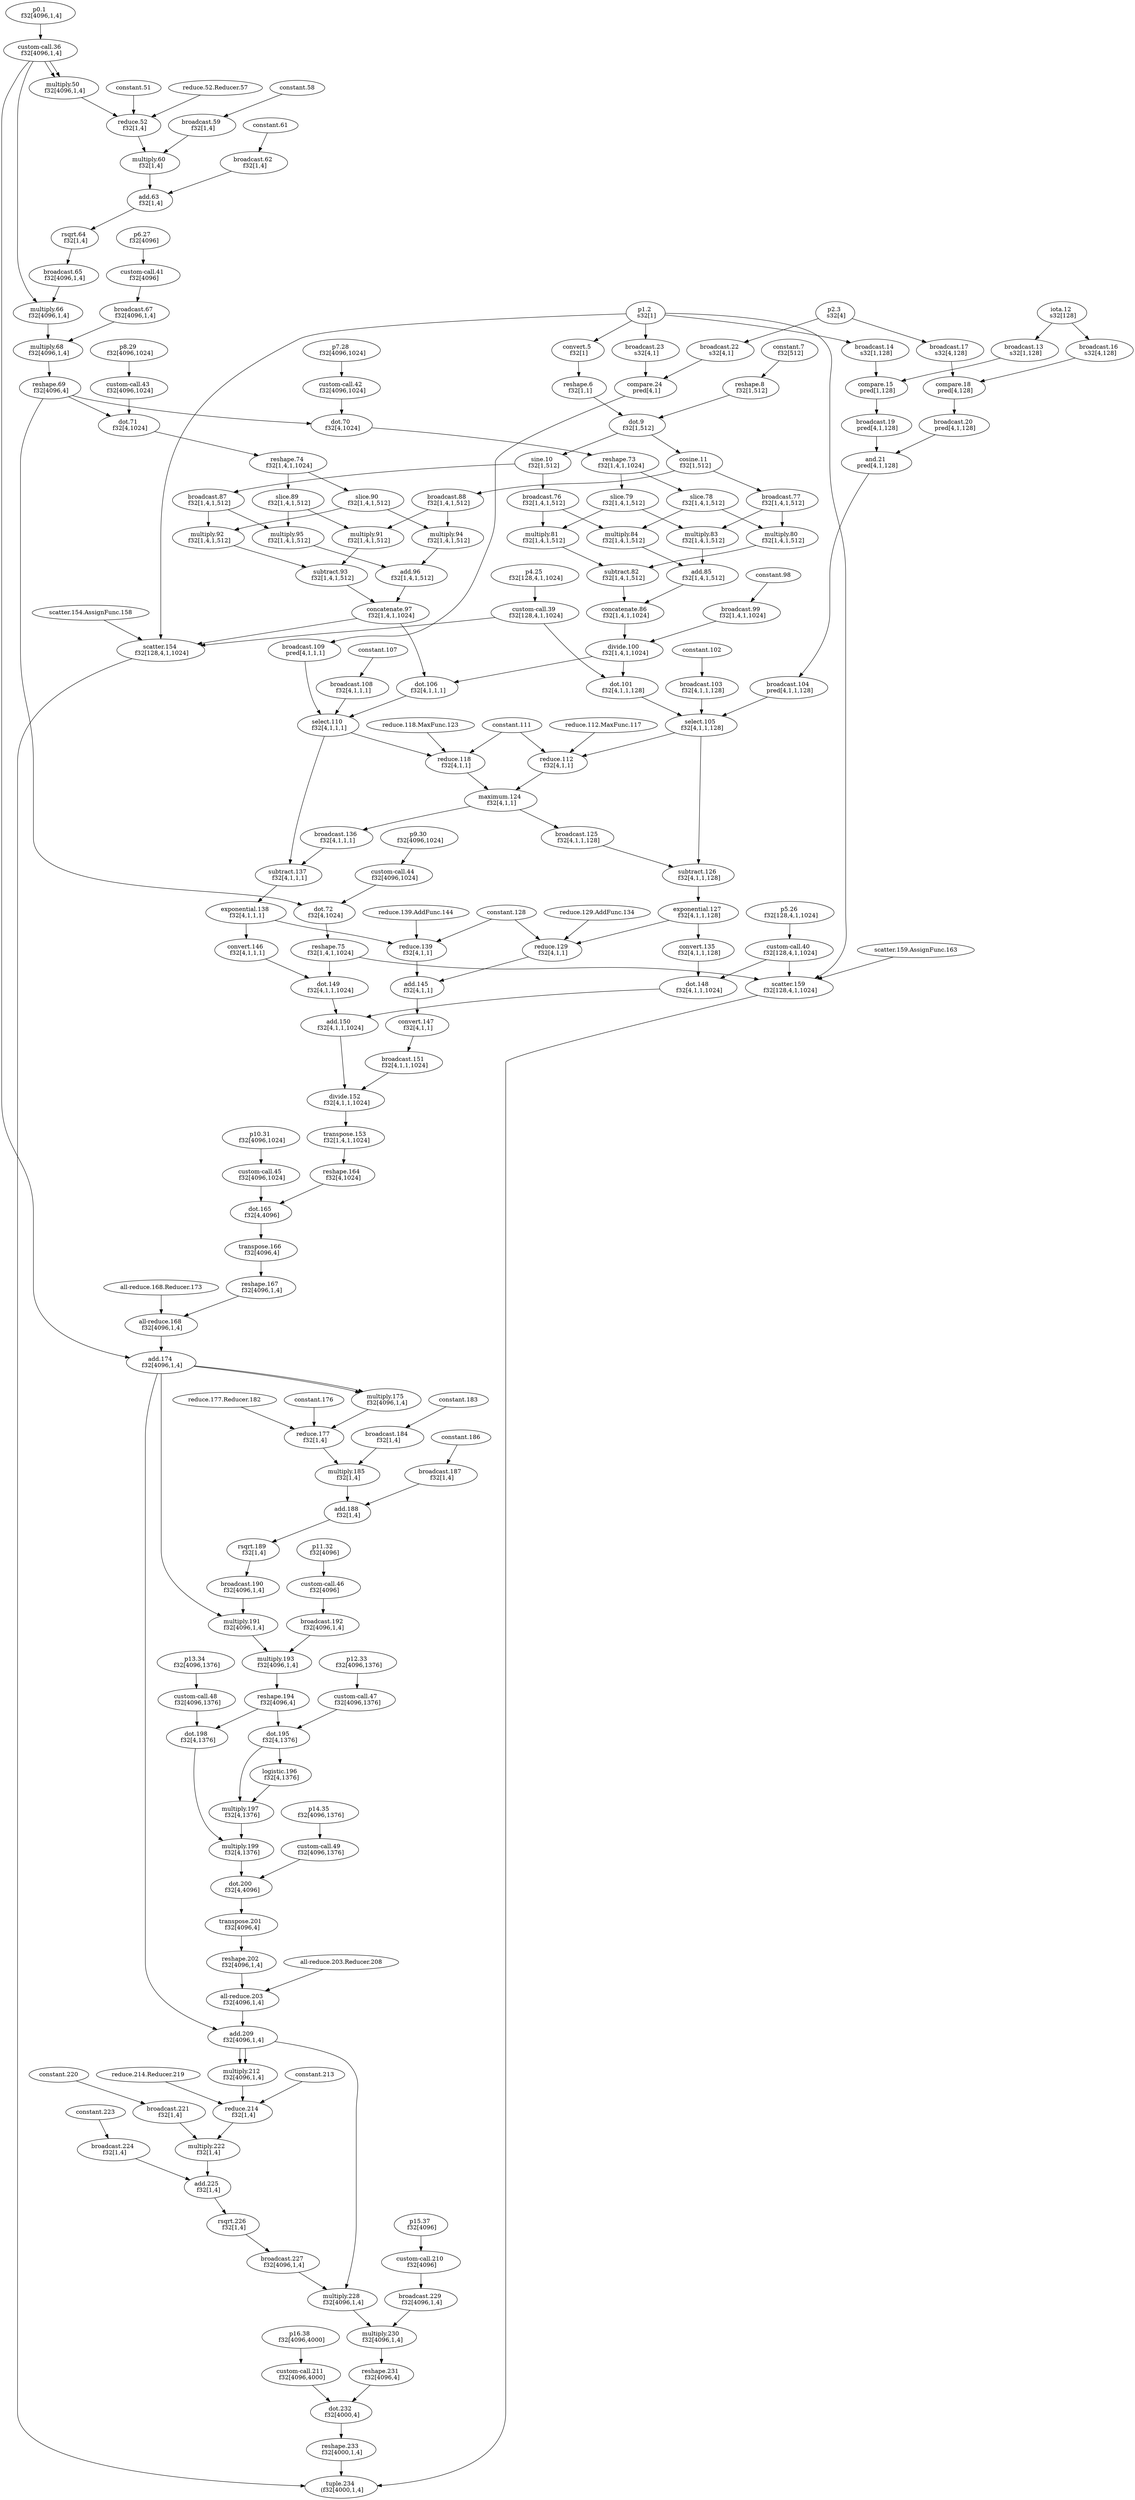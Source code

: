 digraph HloModule {
	"p16.38" [label="p16.38 \n f32[4096,4000]"];
	"custom-call.211" [label="custom-call.211 \n f32[4096,4000]"];
	"iota.12" [label="iota.12 \n s32[128]"];
	"broadcast.13" [label="broadcast.13 \n s32[1,128]"];
	"p1.2" [label="p1.2 \n s32[1]"];
	"broadcast.14" [label="broadcast.14 \n s32[1,128]"];
	"compare.15" [label="compare.15 \n pred[1,128]"];
	"broadcast.19" [label="broadcast.19 \n pred[4,1,128]"];
	"broadcast.16" [label="broadcast.16 \n s32[4,128]"];
	"p2.3" [label="p2.3 \n s32[4]"];
	"broadcast.17" [label="broadcast.17 \n s32[4,128]"];
	"compare.18" [label="compare.18 \n pred[4,128]"];
	"broadcast.20" [label="broadcast.20 \n pred[4,1,128]"];
	"and.21" [label="and.21 \n pred[4,1,128]"];
	"broadcast.104" [label="broadcast.104 \n pred[4,1,1,128]"];
	"convert.5" [label="convert.5 \n f32[1]"];
	"reshape.6" [label="reshape.6 \n f32[1,1]"];
	"constant.7" [label="constant.7 \n f32[512]"];
	"reshape.8" [label="reshape.8 \n f32[1,512]"];
	"dot.9" [label="dot.9 \n f32[1,512]"];
	"cosine.11" [label="cosine.11 \n f32[1,512]"];
	"broadcast.77" [label="broadcast.77 \n f32[1,4,1,512]"];
	"p0.1" [label="p0.1 \n f32[4096,1,4]"];
	"custom-call.36" [label="custom-call.36 \n f32[4096,1,4]"];
	"multiply.50" [label="multiply.50 \n f32[4096,1,4]"];
	"reduce.52" [label="reduce.52 \n f32[1,4]"];
	"broadcast.59" [label="broadcast.59 \n f32[1,4]"];
	"multiply.60" [label="multiply.60 \n f32[1,4]"];
	"broadcast.62" [label="broadcast.62 \n f32[1,4]"];
	"add.63" [label="add.63 \n f32[1,4]"];
	"rsqrt.64" [label="rsqrt.64 \n f32[1,4]"];
	"broadcast.65" [label="broadcast.65 \n f32[4096,1,4]"];
	"multiply.66" [label="multiply.66 \n f32[4096,1,4]"];
	"p6.27" [label="p6.27 \n f32[4096]"];
	"custom-call.41" [label="custom-call.41 \n f32[4096]"];
	"broadcast.67" [label="broadcast.67 \n f32[4096,1,4]"];
	"multiply.68" [label="multiply.68 \n f32[4096,1,4]"];
	"reshape.69" [label="reshape.69 \n f32[4096,4]"];
	"p7.28" [label="p7.28 \n f32[4096,1024]"];
	"custom-call.42" [label="custom-call.42 \n f32[4096,1024]"];
	"dot.70" [label="dot.70 \n f32[4,1024]"];
	"reshape.73" [label="reshape.73 \n f32[1,4,1,1024]"];
	"slice.78" [label="slice.78 \n f32[1,4,1,512]"];
	"multiply.80" [label="multiply.80 \n f32[1,4,1,512]"];
	"sine.10" [label="sine.10 \n f32[1,512]"];
	"broadcast.76" [label="broadcast.76 \n f32[1,4,1,512]"];
	"slice.79" [label="slice.79 \n f32[1,4,1,512]"];
	"multiply.81" [label="multiply.81 \n f32[1,4,1,512]"];
	"subtract.82" [label="subtract.82 \n f32[1,4,1,512]"];
	"multiply.83" [label="multiply.83 \n f32[1,4,1,512]"];
	"multiply.84" [label="multiply.84 \n f32[1,4,1,512]"];
	"add.85" [label="add.85 \n f32[1,4,1,512]"];
	"concatenate.86" [label="concatenate.86 \n f32[1,4,1,1024]"];
	"broadcast.99" [label="broadcast.99 \n f32[1,4,1,1024]"];
	"divide.100" [label="divide.100 \n f32[1,4,1,1024]"];
	"p4.25" [label="p4.25 \n f32[128,4,1,1024]"];
	"custom-call.39" [label="custom-call.39 \n f32[128,4,1,1024]"];
	"dot.101" [label="dot.101 \n f32[4,1,1,128]"];
	"broadcast.103" [label="broadcast.103 \n f32[4,1,1,128]"];
	"select.105" [label="select.105 \n f32[4,1,1,128]"];
	"reduce.112" [label="reduce.112 \n f32[4,1,1]"];
	"broadcast.23" [label="broadcast.23 \n s32[4,1]"];
	"broadcast.22" [label="broadcast.22 \n s32[4,1]"];
	"compare.24" [label="compare.24 \n pred[4,1]"];
	"broadcast.109" [label="broadcast.109 \n pred[4,1,1,1]"];
	"broadcast.88" [label="broadcast.88 \n f32[1,4,1,512]"];
	"p8.29" [label="p8.29 \n f32[4096,1024]"];
	"custom-call.43" [label="custom-call.43 \n f32[4096,1024]"];
	"dot.71" [label="dot.71 \n f32[4,1024]"];
	"reshape.74" [label="reshape.74 \n f32[1,4,1,1024]"];
	"slice.89" [label="slice.89 \n f32[1,4,1,512]"];
	"multiply.91" [label="multiply.91 \n f32[1,4,1,512]"];
	"broadcast.87" [label="broadcast.87 \n f32[1,4,1,512]"];
	"slice.90" [label="slice.90 \n f32[1,4,1,512]"];
	"multiply.92" [label="multiply.92 \n f32[1,4,1,512]"];
	"subtract.93" [label="subtract.93 \n f32[1,4,1,512]"];
	"multiply.94" [label="multiply.94 \n f32[1,4,1,512]"];
	"multiply.95" [label="multiply.95 \n f32[1,4,1,512]"];
	"add.96" [label="add.96 \n f32[1,4,1,512]"];
	"concatenate.97" [label="concatenate.97 \n f32[1,4,1,1024]"];
	"dot.106" [label="dot.106 \n f32[4,1,1,1]"];
	"broadcast.108" [label="broadcast.108 \n f32[4,1,1,1]"];
	"select.110" [label="select.110 \n f32[4,1,1,1]"];
	"reduce.118" [label="reduce.118 \n f32[4,1,1]"];
	"maximum.124" [label="maximum.124 \n f32[4,1,1]"];
	"broadcast.125" [label="broadcast.125 \n f32[4,1,1,128]"];
	"subtract.126" [label="subtract.126 \n f32[4,1,1,128]"];
	"exponential.127" [label="exponential.127 \n f32[4,1,1,128]"];
	"convert.135" [label="convert.135 \n f32[4,1,1,128]"];
	"p5.26" [label="p5.26 \n f32[128,4,1,1024]"];
	"custom-call.40" [label="custom-call.40 \n f32[128,4,1,1024]"];
	"dot.148" [label="dot.148 \n f32[4,1,1,1024]"];
	"broadcast.136" [label="broadcast.136 \n f32[4,1,1,1]"];
	"subtract.137" [label="subtract.137 \n f32[4,1,1,1]"];
	"exponential.138" [label="exponential.138 \n f32[4,1,1,1]"];
	"convert.146" [label="convert.146 \n f32[4,1,1,1]"];
	"p9.30" [label="p9.30 \n f32[4096,1024]"];
	"custom-call.44" [label="custom-call.44 \n f32[4096,1024]"];
	"dot.72" [label="dot.72 \n f32[4,1024]"];
	"reshape.75" [label="reshape.75 \n f32[1,4,1,1024]"];
	"dot.149" [label="dot.149 \n f32[4,1,1,1024]"];
	"add.150" [label="add.150 \n f32[4,1,1,1024]"];
	"reduce.129" [label="reduce.129 \n f32[4,1,1]"];
	"reduce.139" [label="reduce.139 \n f32[4,1,1]"];
	"add.145" [label="add.145 \n f32[4,1,1]"];
	"convert.147" [label="convert.147 \n f32[4,1,1]"];
	"broadcast.151" [label="broadcast.151 \n f32[4,1,1,1024]"];
	"divide.152" [label="divide.152 \n f32[4,1,1,1024]"];
	"transpose.153" [label="transpose.153 \n f32[1,4,1,1024]"];
	"reshape.164" [label="reshape.164 \n f32[4,1024]"];
	"p10.31" [label="p10.31 \n f32[4096,1024]"];
	"custom-call.45" [label="custom-call.45 \n f32[4096,1024]"];
	"dot.165" [label="dot.165 \n f32[4,4096]"];
	"transpose.166" [label="transpose.166 \n f32[4096,4]"];
	"reshape.167" [label="reshape.167 \n f32[4096,1,4]"];
	"all-reduce.168" [label="all-reduce.168 \n f32[4096,1,4]"];
	"add.174" [label="add.174 \n f32[4096,1,4]"];
	"multiply.175" [label="multiply.175 \n f32[4096,1,4]"];
	"reduce.177" [label="reduce.177 \n f32[1,4]"];
	"broadcast.184" [label="broadcast.184 \n f32[1,4]"];
	"multiply.185" [label="multiply.185 \n f32[1,4]"];
	"broadcast.187" [label="broadcast.187 \n f32[1,4]"];
	"add.188" [label="add.188 \n f32[1,4]"];
	"rsqrt.189" [label="rsqrt.189 \n f32[1,4]"];
	"broadcast.190" [label="broadcast.190 \n f32[4096,1,4]"];
	"multiply.191" [label="multiply.191 \n f32[4096,1,4]"];
	"p11.32" [label="p11.32 \n f32[4096]"];
	"custom-call.46" [label="custom-call.46 \n f32[4096]"];
	"broadcast.192" [label="broadcast.192 \n f32[4096,1,4]"];
	"multiply.193" [label="multiply.193 \n f32[4096,1,4]"];
	"reshape.194" [label="reshape.194 \n f32[4096,4]"];
	"p12.33" [label="p12.33 \n f32[4096,1376]"];
	"custom-call.47" [label="custom-call.47 \n f32[4096,1376]"];
	"dot.195" [label="dot.195 \n f32[4,1376]"];
	"logistic.196" [label="logistic.196 \n f32[4,1376]"];
	"multiply.197" [label="multiply.197 \n f32[4,1376]"];
	"p13.34" [label="p13.34 \n f32[4096,1376]"];
	"custom-call.48" [label="custom-call.48 \n f32[4096,1376]"];
	"dot.198" [label="dot.198 \n f32[4,1376]"];
	"multiply.199" [label="multiply.199 \n f32[4,1376]"];
	"p14.35" [label="p14.35 \n f32[4096,1376]"];
	"custom-call.49" [label="custom-call.49 \n f32[4096,1376]"];
	"dot.200" [label="dot.200 \n f32[4,4096]"];
	"transpose.201" [label="transpose.201 \n f32[4096,4]"];
	"reshape.202" [label="reshape.202 \n f32[4096,1,4]"];
	"all-reduce.203" [label="all-reduce.203 \n f32[4096,1,4]"];
	"add.209" [label="add.209 \n f32[4096,1,4]"];
	"multiply.212" [label="multiply.212 \n f32[4096,1,4]"];
	"reduce.214" [label="reduce.214 \n f32[1,4]"];
	"broadcast.221" [label="broadcast.221 \n f32[1,4]"];
	"multiply.222" [label="multiply.222 \n f32[1,4]"];
	"broadcast.224" [label="broadcast.224 \n f32[1,4]"];
	"add.225" [label="add.225 \n f32[1,4]"];
	"rsqrt.226" [label="rsqrt.226 \n f32[1,4]"];
	"broadcast.227" [label="broadcast.227 \n f32[4096,1,4]"];
	"multiply.228" [label="multiply.228 \n f32[4096,1,4]"];
	"p15.37" [label="p15.37 \n f32[4096]"];
	"custom-call.210" [label="custom-call.210 \n f32[4096]"];
	"broadcast.229" [label="broadcast.229 \n f32[4096,1,4]"];
	"multiply.230" [label="multiply.230 \n f32[4096,1,4]"];
	"reshape.231" [label="reshape.231 \n f32[4096,4]"];
	"dot.232" [label="dot.232 \n f32[4000,4]"];
	"reshape.233" [label="reshape.233 \n f32[4000,1,4]"];
	"scatter.154" [label="scatter.154 \n f32[128,4,1,1024]"];
	"scatter.159" [label="scatter.159 \n f32[128,4,1,1024]"];
	"tuple.234" [label="tuple.234 \n (f32[4000,1,4]"]; 
 	"p16.38" -> "custom-call.211";
	"iota.12" -> "broadcast.13";
	"p1.2" -> "broadcast.14";
	"broadcast.13" -> "compare.15";
	"broadcast.14" -> "compare.15";
	"compare.15" -> "broadcast.19";
	"iota.12" -> "broadcast.16";
	"p2.3" -> "broadcast.17";
	"broadcast.16" -> "compare.18";
	"broadcast.17" -> "compare.18";
	"compare.18" -> "broadcast.20";
	"broadcast.19" -> "and.21";
	"broadcast.20" -> "and.21";
	"and.21" -> "broadcast.104";
	"p1.2" -> "convert.5";
	"convert.5" -> "reshape.6";
	"constant.7" -> "reshape.8";
	"reshape.6" -> "dot.9";
	"reshape.8" -> "dot.9";
	"dot.9" -> "cosine.11";
	"cosine.11" -> "broadcast.77";
	"p0.1" -> "custom-call.36";
	"custom-call.36" -> "multiply.50";
	"custom-call.36" -> "multiply.50";
	"multiply.50" -> "reduce.52";
	"constant.51" -> "reduce.52";
	"reduce.52.Reducer.57" -> "reduce.52";
	"constant.58" -> "broadcast.59";
	"reduce.52" -> "multiply.60";
	"broadcast.59" -> "multiply.60";
	"constant.61" -> "broadcast.62";
	"multiply.60" -> "add.63";
	"broadcast.62" -> "add.63";
	"add.63" -> "rsqrt.64";
	"rsqrt.64" -> "broadcast.65";
	"custom-call.36" -> "multiply.66";
	"broadcast.65" -> "multiply.66";
	"p6.27" -> "custom-call.41";
	"custom-call.41" -> "broadcast.67";
	"multiply.66" -> "multiply.68";
	"broadcast.67" -> "multiply.68";
	"multiply.68" -> "reshape.69";
	"p7.28" -> "custom-call.42";
	"reshape.69" -> "dot.70";
	"custom-call.42" -> "dot.70";
	"dot.70" -> "reshape.73";
	"reshape.73" -> "slice.78";
	"broadcast.77" -> "multiply.80";
	"slice.78" -> "multiply.80";
	"dot.9" -> "sine.10";
	"sine.10" -> "broadcast.76";
	"reshape.73" -> "slice.79";
	"broadcast.76" -> "multiply.81";
	"slice.79" -> "multiply.81";
	"multiply.80" -> "subtract.82";
	"multiply.81" -> "subtract.82";
	"broadcast.77" -> "multiply.83";
	"slice.79" -> "multiply.83";
	"broadcast.76" -> "multiply.84";
	"slice.78" -> "multiply.84";
	"multiply.83" -> "add.85";
	"multiply.84" -> "add.85";
	"subtract.82" -> "concatenate.86";
	"add.85" -> "concatenate.86";
	"constant.98" -> "broadcast.99";
	"concatenate.86" -> "divide.100";
	"broadcast.99" -> "divide.100";
	"p4.25" -> "custom-call.39";
	"divide.100" -> "dot.101";
	"custom-call.39" -> "dot.101";
	"constant.102" -> "broadcast.103";
	"broadcast.104" -> "select.105";
	"dot.101" -> "select.105";
	"broadcast.103" -> "select.105";
	"select.105" -> "reduce.112";
	"constant.111" -> "reduce.112";
	"reduce.112.MaxFunc.117" -> "reduce.112";
	"p1.2" -> "broadcast.23";
	"p2.3" -> "broadcast.22";
	"broadcast.23" -> "compare.24";
	"broadcast.22" -> "compare.24";
	"compare.24" -> "broadcast.109";
	"cosine.11" -> "broadcast.88";
	"p8.29" -> "custom-call.43";
	"reshape.69" -> "dot.71";
	"custom-call.43" -> "dot.71";
	"dot.71" -> "reshape.74";
	"reshape.74" -> "slice.89";
	"broadcast.88" -> "multiply.91";
	"slice.89" -> "multiply.91";
	"sine.10" -> "broadcast.87";
	"reshape.74" -> "slice.90";
	"broadcast.87" -> "multiply.92";
	"slice.90" -> "multiply.92";
	"multiply.91" -> "subtract.93";
	"multiply.92" -> "subtract.93";
	"broadcast.88" -> "multiply.94";
	"slice.90" -> "multiply.94";
	"broadcast.87" -> "multiply.95";
	"slice.89" -> "multiply.95";
	"multiply.94" -> "add.96";
	"multiply.95" -> "add.96";
	"subtract.93" -> "concatenate.97";
	"add.96" -> "concatenate.97";
	"divide.100" -> "dot.106";
	"concatenate.97" -> "dot.106";
	"constant.107" -> "broadcast.108";
	"broadcast.109" -> "select.110";
	"dot.106" -> "select.110";
	"broadcast.108" -> "select.110";
	"select.110" -> "reduce.118";
	"constant.111" -> "reduce.118";
	"reduce.118.MaxFunc.123" -> "reduce.118";
	"reduce.112" -> "maximum.124";
	"reduce.118" -> "maximum.124";
	"maximum.124" -> "broadcast.125";
	"select.105" -> "subtract.126";
	"broadcast.125" -> "subtract.126";
	"subtract.126" -> "exponential.127";
	"exponential.127" -> "convert.135";
	"p5.26" -> "custom-call.40";
	"convert.135" -> "dot.148";
	"custom-call.40" -> "dot.148";
	"maximum.124" -> "broadcast.136";
	"select.110" -> "subtract.137";
	"broadcast.136" -> "subtract.137";
	"subtract.137" -> "exponential.138";
	"exponential.138" -> "convert.146";
	"p9.30" -> "custom-call.44";
	"reshape.69" -> "dot.72";
	"custom-call.44" -> "dot.72";
	"dot.72" -> "reshape.75";
	"convert.146" -> "dot.149";
	"reshape.75" -> "dot.149";
	"dot.148" -> "add.150";
	"dot.149" -> "add.150";
	"exponential.127" -> "reduce.129";
	"constant.128" -> "reduce.129";
	"reduce.129.AddFunc.134" -> "reduce.129";
	"exponential.138" -> "reduce.139";
	"constant.128" -> "reduce.139";
	"reduce.139.AddFunc.144" -> "reduce.139";
	"reduce.129" -> "add.145";
	"reduce.139" -> "add.145";
	"add.145" -> "convert.147";
	"convert.147" -> "broadcast.151";
	"add.150" -> "divide.152";
	"broadcast.151" -> "divide.152";
	"divide.152" -> "transpose.153";
	"transpose.153" -> "reshape.164";
	"p10.31" -> "custom-call.45";
	"reshape.164" -> "dot.165";
	"custom-call.45" -> "dot.165";
	"dot.165" -> "transpose.166";
	"transpose.166" -> "reshape.167";
	"reshape.167" -> "all-reduce.168";
	"all-reduce.168.Reducer.173" -> "all-reduce.168";
	"all-reduce.168" -> "add.174";
	"custom-call.36" -> "add.174";
	"add.174" -> "multiply.175";
	"add.174" -> "multiply.175";
	"multiply.175" -> "reduce.177";
	"constant.176" -> "reduce.177";
	"reduce.177.Reducer.182" -> "reduce.177";
	"constant.183" -> "broadcast.184";
	"reduce.177" -> "multiply.185";
	"broadcast.184" -> "multiply.185";
	"constant.186" -> "broadcast.187";
	"multiply.185" -> "add.188";
	"broadcast.187" -> "add.188";
	"add.188" -> "rsqrt.189";
	"rsqrt.189" -> "broadcast.190";
	"add.174" -> "multiply.191";
	"broadcast.190" -> "multiply.191";
	"p11.32" -> "custom-call.46";
	"custom-call.46" -> "broadcast.192";
	"multiply.191" -> "multiply.193";
	"broadcast.192" -> "multiply.193";
	"multiply.193" -> "reshape.194";
	"p12.33" -> "custom-call.47";
	"reshape.194" -> "dot.195";
	"custom-call.47" -> "dot.195";
	"dot.195" -> "logistic.196";
	"dot.195" -> "multiply.197";
	"logistic.196" -> "multiply.197";
	"p13.34" -> "custom-call.48";
	"reshape.194" -> "dot.198";
	"custom-call.48" -> "dot.198";
	"multiply.197" -> "multiply.199";
	"dot.198" -> "multiply.199";
	"p14.35" -> "custom-call.49";
	"multiply.199" -> "dot.200";
	"custom-call.49" -> "dot.200";
	"dot.200" -> "transpose.201";
	"transpose.201" -> "reshape.202";
	"reshape.202" -> "all-reduce.203";
	"all-reduce.203.Reducer.208" -> "all-reduce.203";
	"all-reduce.203" -> "add.209";
	"add.174" -> "add.209";
	"add.209" -> "multiply.212";
	"add.209" -> "multiply.212";
	"multiply.212" -> "reduce.214";
	"constant.213" -> "reduce.214";
	"reduce.214.Reducer.219" -> "reduce.214";
	"constant.220" -> "broadcast.221";
	"reduce.214" -> "multiply.222";
	"broadcast.221" -> "multiply.222";
	"constant.223" -> "broadcast.224";
	"multiply.222" -> "add.225";
	"broadcast.224" -> "add.225";
	"add.225" -> "rsqrt.226";
	"rsqrt.226" -> "broadcast.227";
	"add.209" -> "multiply.228";
	"broadcast.227" -> "multiply.228";
	"p15.37" -> "custom-call.210";
	"custom-call.210" -> "broadcast.229";
	"multiply.228" -> "multiply.230";
	"broadcast.229" -> "multiply.230";
	"multiply.230" -> "reshape.231";
	"custom-call.211" -> "dot.232";
	"reshape.231" -> "dot.232";
	"dot.232" -> "reshape.233";
	"custom-call.39" -> "scatter.154";
	"p1.2" -> "scatter.154";
	"concatenate.97" -> "scatter.154";
	"scatter.154.AssignFunc.158" -> "scatter.154";
	"custom-call.40" -> "scatter.159";
	"p1.2" -> "scatter.159";
	"reshape.75" -> "scatter.159";
	"scatter.159.AssignFunc.163" -> "scatter.159";
	"reshape.233" -> "tuple.234";
	"scatter.154" -> "tuple.234";
	"scatter.159" -> "tuple.234";
}